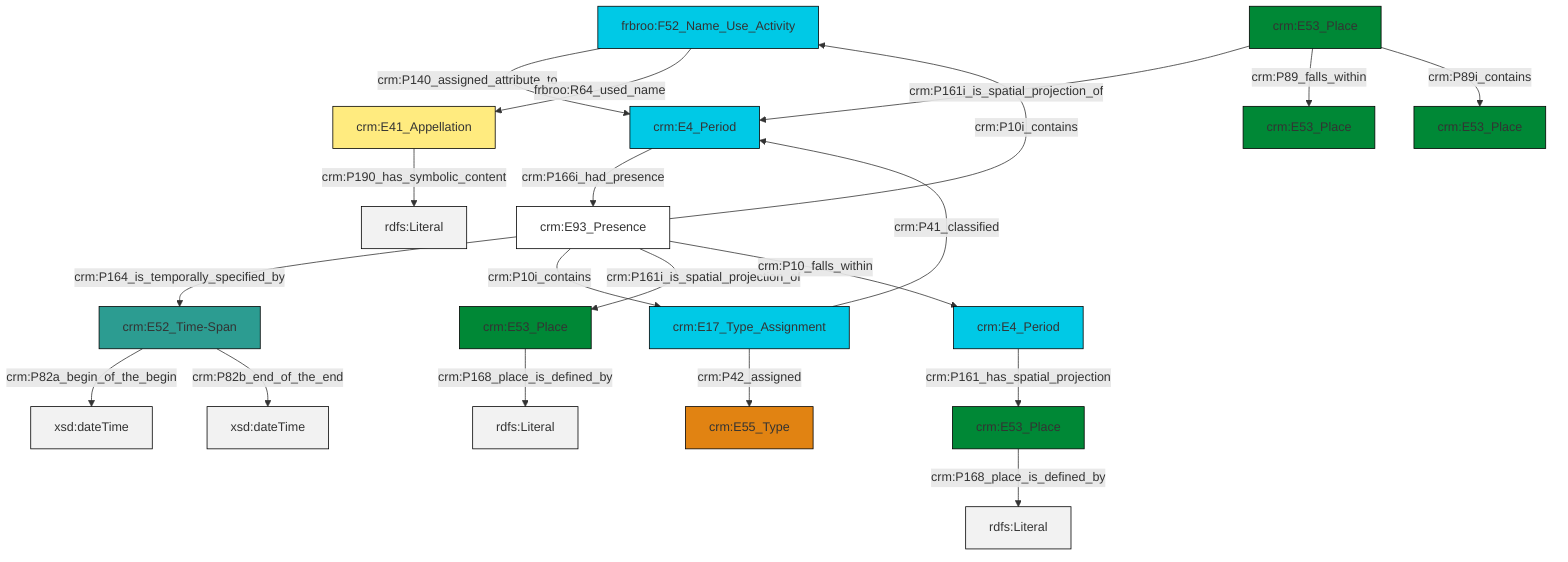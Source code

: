 graph TD
classDef Literal fill:#f2f2f2,stroke:#000000;
classDef CRM_Entity fill:#FFFFFF,stroke:#000000;
classDef Temporal_Entity fill:#00C9E6, stroke:#000000;
classDef Type fill:#E18312, stroke:#000000;
classDef Time-Span fill:#2C9C91, stroke:#000000;
classDef Appellation fill:#FFEB7F, stroke:#000000;
classDef Place fill:#008836, stroke:#000000;
classDef Persistent_Item fill:#B266B2, stroke:#000000;
classDef Conceptual_Object fill:#FFD700, stroke:#000000;
classDef Physical_Thing fill:#D2B48C, stroke:#000000;
classDef Actor fill:#f58aad, stroke:#000000;
classDef PC_Classes fill:#4ce600, stroke:#000000;
classDef Multi fill:#cccccc,stroke:#000000;

0["frbroo:F52_Name_Use_Activity"]:::Temporal_Entity -->|crm:P140_assigned_attribute_to| 1["crm:E4_Period"]:::Temporal_Entity
2["crm:E93_Presence"]:::CRM_Entity -->|crm:P10i_contains| 0["frbroo:F52_Name_Use_Activity"]:::Temporal_Entity
2["crm:E93_Presence"]:::CRM_Entity -->|crm:P164_is_temporally_specified_by| 3["crm:E52_Time-Span"]:::Time-Span
4["crm:E53_Place"]:::Place -->|crm:P161i_is_spatial_projection_of| 1["crm:E4_Period"]:::Temporal_Entity
10["crm:E41_Appellation"]:::Appellation -->|crm:P190_has_symbolic_content| 11[rdfs:Literal]:::Literal
1["crm:E4_Period"]:::Temporal_Entity -->|crm:P166i_had_presence| 2["crm:E93_Presence"]:::CRM_Entity
6["crm:E53_Place"]:::Place -->|crm:P168_place_is_defined_by| 14[rdfs:Literal]:::Literal
12["crm:E4_Period"]:::Temporal_Entity -->|crm:P161_has_spatial_projection| 6["crm:E53_Place"]:::Place
2["crm:E93_Presence"]:::CRM_Entity -->|crm:P10i_contains| 16["crm:E17_Type_Assignment"]:::Temporal_Entity
2["crm:E93_Presence"]:::CRM_Entity -->|crm:P161i_is_spatial_projection_of| 18["crm:E53_Place"]:::Place
3["crm:E52_Time-Span"]:::Time-Span -->|crm:P82a_begin_of_the_begin| 20[xsd:dateTime]:::Literal
0["frbroo:F52_Name_Use_Activity"]:::Temporal_Entity -->|frbroo:R64_used_name| 10["crm:E41_Appellation"]:::Appellation
16["crm:E17_Type_Assignment"]:::Temporal_Entity -->|crm:P42_assigned| 21["crm:E55_Type"]:::Type
2["crm:E93_Presence"]:::CRM_Entity -->|crm:P10_falls_within| 12["crm:E4_Period"]:::Temporal_Entity
3["crm:E52_Time-Span"]:::Time-Span -->|crm:P82b_end_of_the_end| 22[xsd:dateTime]:::Literal
16["crm:E17_Type_Assignment"]:::Temporal_Entity -->|crm:P41_classified| 1["crm:E4_Period"]:::Temporal_Entity
18["crm:E53_Place"]:::Place -->|crm:P168_place_is_defined_by| 27[rdfs:Literal]:::Literal
4["crm:E53_Place"]:::Place -->|crm:P89_falls_within| 29["crm:E53_Place"]:::Place
4["crm:E53_Place"]:::Place -->|crm:P89i_contains| 25["crm:E53_Place"]:::Place